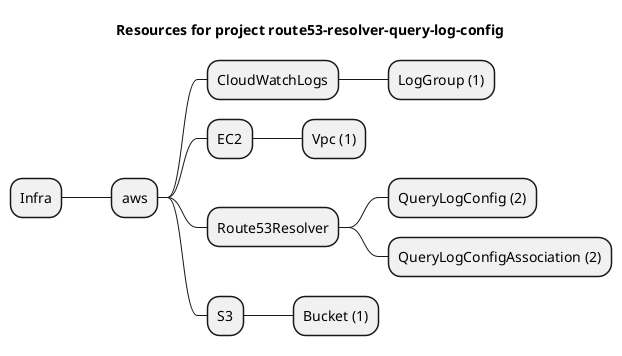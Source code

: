 @startmindmap
title Resources for project route53-resolver-query-log-config
skinparam monochrome true
+ Infra
++ aws
+++ CloudWatchLogs
++++ LogGroup (1)
+++ EC2
++++ Vpc (1)
+++ Route53Resolver
++++ QueryLogConfig (2)
++++ QueryLogConfigAssociation (2)
+++ S3
++++ Bucket (1)
@endmindmap